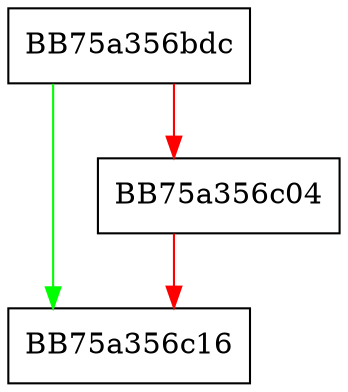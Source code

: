 digraph _Change_array {
  node [shape="box"];
  graph [splines=ortho];
  BB75a356bdc -> BB75a356c16 [color="green"];
  BB75a356bdc -> BB75a356c04 [color="red"];
  BB75a356c04 -> BB75a356c16 [color="red"];
}